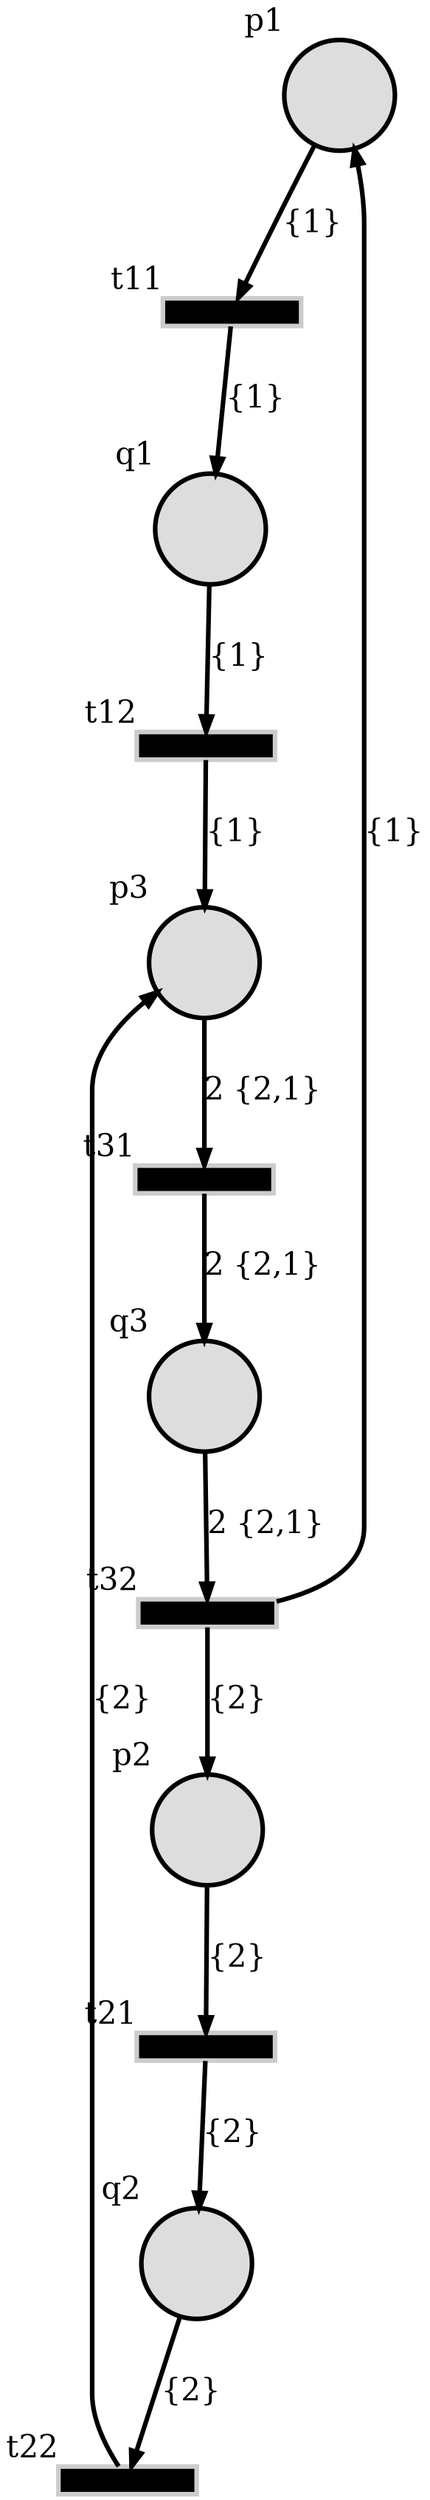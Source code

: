 digraph Net {
	subgraph cluster_0 {
		p1_0 [shape="circle",fontsize="20",style="filled",color="#000000",fillcolor="#dddddd",label="",xlabel="p1",height="1",width="1",penwidth=3];
		q1_0 [shape="circle",fontsize="20",style="filled",color="#000000",fillcolor="#dddddd",label="",xlabel="q1",height="1",width="1",penwidth=3];
		t11_0 [shape="box",fontsize="20",style="filled",color="#cccccc",fillcolor="#000000",label="",xlabel="t11",height="0.25",width="1.25",penwidth=3];
		t12_0 [shape="box",fontsize="20",style="filled",color="#cccccc",fillcolor="#000000",label="",xlabel="t12",height="0.25",width="1.25",penwidth=3];
		p2_0 [shape="circle",fontsize="20",style="filled",color="#000000",fillcolor="#dddddd",label="",xlabel="p2",height="1",width="1",penwidth=3];
		q2_0 [shape="circle",fontsize="20",style="filled",color="#000000",fillcolor="#dddddd",label="",xlabel="q2",height="1",width="1",penwidth=3];
		t21_0 [shape="box",fontsize="20",style="filled",color="#cccccc",fillcolor="#000000",label="",xlabel="t21",height="0.25",width="1.25",penwidth=3];
		t22_0 [shape="box",fontsize="20",style="filled",color="#cccccc",fillcolor="#000000",label="",xlabel="t22",height="0.25",width="1.25",penwidth=3];
		p3_0 [shape="circle",fontsize="20",style="filled",color="#000000",fillcolor="#dddddd",label="",xlabel="p3",height="1",width="1",penwidth=3];
		q3_0 [shape="circle",fontsize="20",style="filled",color="#000000",fillcolor="#dddddd",label="",xlabel="q3",height="1",width="1",penwidth=3];
		t31_0 [shape="box",fontsize="20",style="filled",color="#cccccc",fillcolor="#000000",label="",xlabel="t31",height="0.25",width="1.25",penwidth=3];
		t32_0 [shape="box",fontsize="20",style="filled",color="#cccccc",fillcolor="#000000",label="",xlabel="t32",height="0.25",width="1.25",penwidth=3];
		t32_0 -> p1_0 [fontsize="20",label="{1}",minlen="2",penwidth="3"];
		t11_0 -> q1_0 [fontsize="20",label="{1}",minlen="2",penwidth="3"];
		p1_0 -> t11_0 [fontsize="20",label="{1}",minlen="2",penwidth="3"];
		q1_0 -> t12_0 [fontsize="20",label="{1}",minlen="2",penwidth="3"];
		t32_0 -> p2_0 [fontsize="20",label="{2}",minlen="2",penwidth="3"];
		t21_0 -> q2_0 [fontsize="20",label="{2}",minlen="2",penwidth="3"];
		p2_0 -> t21_0 [fontsize="20",label="{2}",minlen="2",penwidth="3"];
		q2_0 -> t22_0 [fontsize="20",label="{2}",minlen="2",penwidth="3"];
		t12_0 -> p3_0 [fontsize="20",label="{1}",minlen="2",penwidth="3"];
		t22_0 -> p3_0 [fontsize="20",label="{2}",minlen="2",penwidth="3"];
		t31_0 -> q3_0 [fontsize="20",label="2 {2,1}",minlen="2",penwidth="3"];
		p3_0 -> t31_0 [fontsize="20",label="2 {2,1}",minlen="2",penwidth="3"];
		q3_0 -> t32_0 [fontsize="20",label="2 {2,1}",minlen="2",penwidth="3"];
	}
	clusterrank=none;
}
